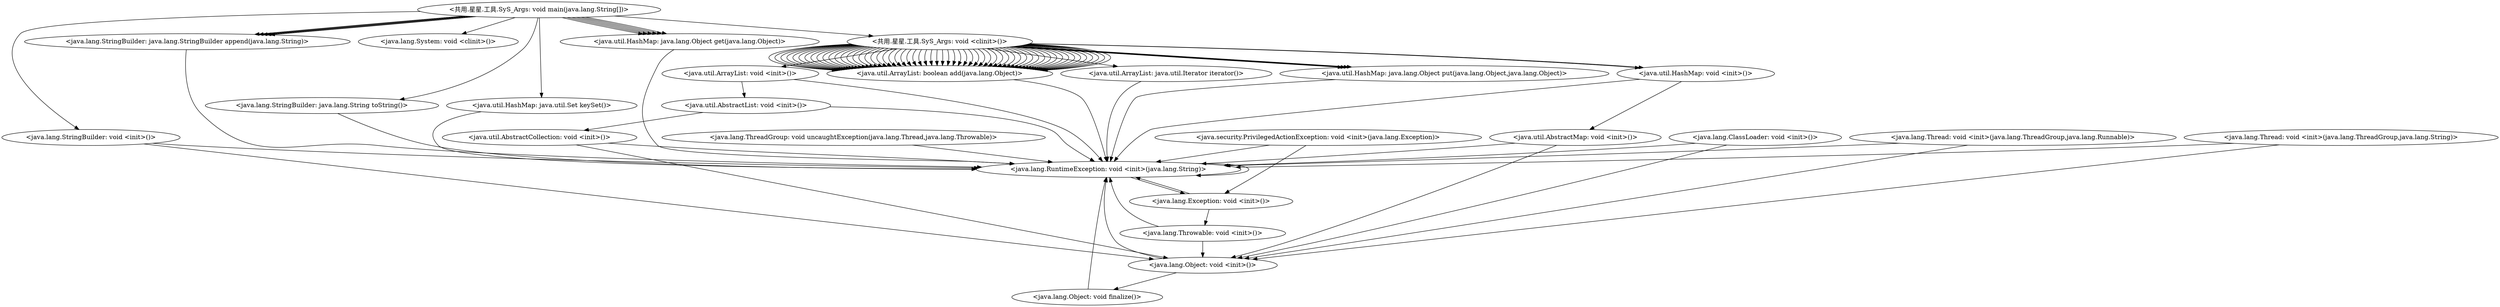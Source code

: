 digraph CallGraph {
"<共用.星星.工具.SyS_Args: void main(java.lang.String[])>" -> "<共用.星星.工具.SyS_Args: void <clinit>()>";
"<共用.星星.工具.SyS_Args: void main(java.lang.String[])>" -> "<java.lang.StringBuilder: void <init>()>";
"<共用.星星.工具.SyS_Args: void main(java.lang.String[])>" -> "<java.lang.System: void <clinit>()>";
"<共用.星星.工具.SyS_Args: void <clinit>()>" -> "<java.util.HashMap: void <init>()>";
"<共用.星星.工具.SyS_Args: void <clinit>()>" -> "<java.util.HashMap: void <init>()>";
"<共用.星星.工具.SyS_Args: void <clinit>()>" -> "<java.util.ArrayList: void <init>()>";
"<java.lang.ThreadGroup: void uncaughtException(java.lang.Thread,java.lang.Throwable)>" -> "<java.lang.RuntimeException: void <init>(java.lang.String)>";
"<java.lang.ClassLoader: void <init>()>" -> "<java.lang.Object: void <init>()>";
"<java.lang.ClassLoader: void <init>()>" -> "<java.lang.RuntimeException: void <init>(java.lang.String)>";
"<java.security.PrivilegedActionException: void <init>(java.lang.Exception)>" -> "<java.lang.Exception: void <init>()>";
"<java.security.PrivilegedActionException: void <init>(java.lang.Exception)>" -> "<java.lang.RuntimeException: void <init>(java.lang.String)>";
"<java.lang.Thread: void <init>(java.lang.ThreadGroup,java.lang.Runnable)>" -> "<java.lang.Object: void <init>()>";
"<java.lang.Thread: void <init>(java.lang.ThreadGroup,java.lang.Runnable)>" -> "<java.lang.RuntimeException: void <init>(java.lang.String)>";
"<java.lang.Thread: void <init>(java.lang.ThreadGroup,java.lang.String)>" -> "<java.lang.Object: void <init>()>";
"<java.lang.Thread: void <init>(java.lang.ThreadGroup,java.lang.String)>" -> "<java.lang.RuntimeException: void <init>(java.lang.String)>";
"<java.lang.StringBuilder: void <init>()>" -> "<java.lang.Object: void <init>()>";
"<java.lang.StringBuilder: void <init>()>" -> "<java.lang.RuntimeException: void <init>(java.lang.String)>";
"<java.util.HashMap: void <init>()>" -> "<java.util.AbstractMap: void <init>()>";
"<java.util.HashMap: void <init>()>" -> "<java.lang.RuntimeException: void <init>(java.lang.String)>";
"<java.util.ArrayList: void <init>()>" -> "<java.util.AbstractList: void <init>()>";
"<java.util.ArrayList: void <init>()>" -> "<java.lang.RuntimeException: void <init>(java.lang.String)>";
"<java.lang.RuntimeException: void <init>(java.lang.String)>" -> "<java.lang.Exception: void <init>()>";
"<java.lang.RuntimeException: void <init>(java.lang.String)>" -> "<java.lang.RuntimeException: void <init>(java.lang.String)>";
"<java.lang.Object: void <init>()>" -> "<java.lang.Object: void finalize()>";
"<java.lang.Object: void <init>()>" -> "<java.lang.RuntimeException: void <init>(java.lang.String)>";
"<java.lang.Exception: void <init>()>" -> "<java.lang.Throwable: void <init>()>";
"<java.lang.Exception: void <init>()>" -> "<java.lang.RuntimeException: void <init>(java.lang.String)>";
"<java.util.AbstractMap: void <init>()>" -> "<java.lang.Object: void <init>()>";
"<java.util.AbstractMap: void <init>()>" -> "<java.lang.RuntimeException: void <init>(java.lang.String)>";
"<java.util.AbstractList: void <init>()>" -> "<java.util.AbstractCollection: void <init>()>";
"<java.util.AbstractList: void <init>()>" -> "<java.lang.RuntimeException: void <init>(java.lang.String)>";
"<java.lang.Object: void finalize()>" -> "<java.lang.RuntimeException: void <init>(java.lang.String)>";
"<java.lang.Throwable: void <init>()>" -> "<java.lang.Object: void <init>()>";
"<java.lang.Throwable: void <init>()>" -> "<java.lang.RuntimeException: void <init>(java.lang.String)>";
"<java.util.AbstractCollection: void <init>()>" -> "<java.lang.Object: void <init>()>";
"<java.util.AbstractCollection: void <init>()>" -> "<java.lang.RuntimeException: void <init>(java.lang.String)>";
"<共用.星星.工具.SyS_Args: void <clinit>()>" -> "<java.util.ArrayList: boolean add(java.lang.Object)>";
"<共用.星星.工具.SyS_Args: void <clinit>()>" -> "<java.util.ArrayList: boolean add(java.lang.Object)>";
"<共用.星星.工具.SyS_Args: void <clinit>()>" -> "<java.util.ArrayList: boolean add(java.lang.Object)>";
"<共用.星星.工具.SyS_Args: void <clinit>()>" -> "<java.util.ArrayList: boolean add(java.lang.Object)>";
"<共用.星星.工具.SyS_Args: void <clinit>()>" -> "<java.util.ArrayList: boolean add(java.lang.Object)>";
"<共用.星星.工具.SyS_Args: void <clinit>()>" -> "<java.util.ArrayList: boolean add(java.lang.Object)>";
"<共用.星星.工具.SyS_Args: void <clinit>()>" -> "<java.util.ArrayList: boolean add(java.lang.Object)>";
"<共用.星星.工具.SyS_Args: void <clinit>()>" -> "<java.util.ArrayList: boolean add(java.lang.Object)>";
"<共用.星星.工具.SyS_Args: void <clinit>()>" -> "<java.util.ArrayList: boolean add(java.lang.Object)>";
"<共用.星星.工具.SyS_Args: void <clinit>()>" -> "<java.util.ArrayList: boolean add(java.lang.Object)>";
"<共用.星星.工具.SyS_Args: void <clinit>()>" -> "<java.util.ArrayList: boolean add(java.lang.Object)>";
"<共用.星星.工具.SyS_Args: void <clinit>()>" -> "<java.util.ArrayList: boolean add(java.lang.Object)>";
"<共用.星星.工具.SyS_Args: void <clinit>()>" -> "<java.util.ArrayList: boolean add(java.lang.Object)>";
"<共用.星星.工具.SyS_Args: void <clinit>()>" -> "<java.util.ArrayList: boolean add(java.lang.Object)>";
"<共用.星星.工具.SyS_Args: void <clinit>()>" -> "<java.util.ArrayList: boolean add(java.lang.Object)>";
"<共用.星星.工具.SyS_Args: void <clinit>()>" -> "<java.util.ArrayList: boolean add(java.lang.Object)>";
"<共用.星星.工具.SyS_Args: void <clinit>()>" -> "<java.util.ArrayList: boolean add(java.lang.Object)>";
"<共用.星星.工具.SyS_Args: void <clinit>()>" -> "<java.util.ArrayList: boolean add(java.lang.Object)>";
"<共用.星星.工具.SyS_Args: void <clinit>()>" -> "<java.util.ArrayList: boolean add(java.lang.Object)>";
"<共用.星星.工具.SyS_Args: void <clinit>()>" -> "<java.util.ArrayList: boolean add(java.lang.Object)>";
"<共用.星星.工具.SyS_Args: void <clinit>()>" -> "<java.util.ArrayList: boolean add(java.lang.Object)>";
"<共用.星星.工具.SyS_Args: void <clinit>()>" -> "<java.util.ArrayList: boolean add(java.lang.Object)>";
"<共用.星星.工具.SyS_Args: void <clinit>()>" -> "<java.util.ArrayList: boolean add(java.lang.Object)>";
"<共用.星星.工具.SyS_Args: void <clinit>()>" -> "<java.util.ArrayList: boolean add(java.lang.Object)>";
"<共用.星星.工具.SyS_Args: void <clinit>()>" -> "<java.util.ArrayList: boolean add(java.lang.Object)>";
"<共用.星星.工具.SyS_Args: void <clinit>()>" -> "<java.util.ArrayList: boolean add(java.lang.Object)>";
"<共用.星星.工具.SyS_Args: void <clinit>()>" -> "<java.util.ArrayList: boolean add(java.lang.Object)>";
"<共用.星星.工具.SyS_Args: void <clinit>()>" -> "<java.util.ArrayList: boolean add(java.lang.Object)>";
"<共用.星星.工具.SyS_Args: void <clinit>()>" -> "<java.util.ArrayList: boolean add(java.lang.Object)>";
"<共用.星星.工具.SyS_Args: void <clinit>()>" -> "<java.util.ArrayList: boolean add(java.lang.Object)>";
"<共用.星星.工具.SyS_Args: void <clinit>()>" -> "<java.util.ArrayList: boolean add(java.lang.Object)>";
"<共用.星星.工具.SyS_Args: void <clinit>()>" -> "<java.util.ArrayList: boolean add(java.lang.Object)>";
"<共用.星星.工具.SyS_Args: void <clinit>()>" -> "<java.util.ArrayList: boolean add(java.lang.Object)>";
"<共用.星星.工具.SyS_Args: void <clinit>()>" -> "<java.util.ArrayList: boolean add(java.lang.Object)>";
"<共用.星星.工具.SyS_Args: void <clinit>()>" -> "<java.util.ArrayList: boolean add(java.lang.Object)>";
"<共用.星星.工具.SyS_Args: void <clinit>()>" -> "<java.util.ArrayList: boolean add(java.lang.Object)>";
"<共用.星星.工具.SyS_Args: void <clinit>()>" -> "<java.util.ArrayList: boolean add(java.lang.Object)>";
"<共用.星星.工具.SyS_Args: void <clinit>()>" -> "<java.util.ArrayList: boolean add(java.lang.Object)>";
"<共用.星星.工具.SyS_Args: void <clinit>()>" -> "<java.util.ArrayList: boolean add(java.lang.Object)>";
"<共用.星星.工具.SyS_Args: void <clinit>()>" -> "<java.util.ArrayList: boolean add(java.lang.Object)>";
"<共用.星星.工具.SyS_Args: void <clinit>()>" -> "<java.util.ArrayList: boolean add(java.lang.Object)>";
"<共用.星星.工具.SyS_Args: void <clinit>()>" -> "<java.util.ArrayList: boolean add(java.lang.Object)>";
"<共用.星星.工具.SyS_Args: void <clinit>()>" -> "<java.util.ArrayList: boolean add(java.lang.Object)>";
"<共用.星星.工具.SyS_Args: void <clinit>()>" -> "<java.util.ArrayList: boolean add(java.lang.Object)>";
"<共用.星星.工具.SyS_Args: void <clinit>()>" -> "<java.util.ArrayList: boolean add(java.lang.Object)>";
"<共用.星星.工具.SyS_Args: void <clinit>()>" -> "<java.util.ArrayList: boolean add(java.lang.Object)>";
"<共用.星星.工具.SyS_Args: void <clinit>()>" -> "<java.util.ArrayList: boolean add(java.lang.Object)>";
"<共用.星星.工具.SyS_Args: void <clinit>()>" -> "<java.util.ArrayList: boolean add(java.lang.Object)>";
"<共用.星星.工具.SyS_Args: void <clinit>()>" -> "<java.util.ArrayList: boolean add(java.lang.Object)>";
"<共用.星星.工具.SyS_Args: void <clinit>()>" -> "<java.util.ArrayList: boolean add(java.lang.Object)>";
"<共用.星星.工具.SyS_Args: void <clinit>()>" -> "<java.util.ArrayList: boolean add(java.lang.Object)>";
"<共用.星星.工具.SyS_Args: void <clinit>()>" -> "<java.util.ArrayList: boolean add(java.lang.Object)>";
"<共用.星星.工具.SyS_Args: void <clinit>()>" -> "<java.util.ArrayList: boolean add(java.lang.Object)>";
"<共用.星星.工具.SyS_Args: void <clinit>()>" -> "<java.util.ArrayList: boolean add(java.lang.Object)>";
"<共用.星星.工具.SyS_Args: void <clinit>()>" -> "<java.util.ArrayList: boolean add(java.lang.Object)>";
"<共用.星星.工具.SyS_Args: void <clinit>()>" -> "<java.util.ArrayList: boolean add(java.lang.Object)>";
"<共用.星星.工具.SyS_Args: void <clinit>()>" -> "<java.util.ArrayList: boolean add(java.lang.Object)>";
"<共用.星星.工具.SyS_Args: void <clinit>()>" -> "<java.util.ArrayList: boolean add(java.lang.Object)>";
"<共用.星星.工具.SyS_Args: void <clinit>()>" -> "<java.util.ArrayList: java.util.Iterator iterator()>";
"<java.util.ArrayList: boolean add(java.lang.Object)>" -> "<java.lang.RuntimeException: void <init>(java.lang.String)>";
"<java.util.ArrayList: java.util.Iterator iterator()>" -> "<java.lang.RuntimeException: void <init>(java.lang.String)>";
"<共用.星星.工具.SyS_Args: void <clinit>()>" -> "<java.util.HashMap: java.lang.Object put(java.lang.Object,java.lang.Object)>";
"<共用.星星.工具.SyS_Args: void <clinit>()>" -> "<java.util.HashMap: java.lang.Object put(java.lang.Object,java.lang.Object)>";
"<共用.星星.工具.SyS_Args: void <clinit>()>" -> "<java.util.HashMap: java.lang.Object put(java.lang.Object,java.lang.Object)>";
"<java.util.HashMap: java.lang.Object put(java.lang.Object,java.lang.Object)>" -> "<java.lang.RuntimeException: void <init>(java.lang.String)>";
"<共用.星星.工具.SyS_Args: void main(java.lang.String[])>" -> "<java.lang.StringBuilder: java.lang.StringBuilder append(java.lang.String)>";
"<共用.星星.工具.SyS_Args: void main(java.lang.String[])>" -> "<java.lang.StringBuilder: java.lang.StringBuilder append(java.lang.String)>";
"<共用.星星.工具.SyS_Args: void main(java.lang.String[])>" -> "<java.lang.StringBuilder: java.lang.StringBuilder append(java.lang.String)>";
"<共用.星星.工具.SyS_Args: void main(java.lang.String[])>" -> "<java.lang.StringBuilder: java.lang.StringBuilder append(java.lang.String)>";
"<共用.星星.工具.SyS_Args: void main(java.lang.String[])>" -> "<java.lang.StringBuilder: java.lang.StringBuilder append(java.lang.String)>";
"<共用.星星.工具.SyS_Args: void main(java.lang.String[])>" -> "<java.lang.StringBuilder: java.lang.String toString()>";
"<java.lang.StringBuilder: java.lang.StringBuilder append(java.lang.String)>" -> "<java.lang.RuntimeException: void <init>(java.lang.String)>";
"<java.lang.StringBuilder: java.lang.String toString()>" -> "<java.lang.RuntimeException: void <init>(java.lang.String)>";
"<共用.星星.工具.SyS_Args: void <clinit>()>" -> "<java.util.HashMap: java.lang.Object put(java.lang.Object,java.lang.Object)>";
"<共用.星星.工具.SyS_Args: void main(java.lang.String[])>" -> "<java.util.HashMap: java.util.Set keySet()>";
"<共用.星星.工具.SyS_Args: void main(java.lang.String[])>" -> "<java.util.HashMap: java.lang.Object get(java.lang.Object)>";
"<共用.星星.工具.SyS_Args: void main(java.lang.String[])>" -> "<java.util.HashMap: java.lang.Object get(java.lang.Object)>";
"<共用.星星.工具.SyS_Args: void main(java.lang.String[])>" -> "<java.util.HashMap: java.lang.Object get(java.lang.Object)>";
"<共用.星星.工具.SyS_Args: void main(java.lang.String[])>" -> "<java.util.HashMap: java.lang.Object get(java.lang.Object)>";
"<共用.星星.工具.SyS_Args: void main(java.lang.String[])>" -> "<java.util.HashMap: java.lang.Object get(java.lang.Object)>";
"<共用.星星.工具.SyS_Args: void main(java.lang.String[])>" -> "<java.util.HashMap: java.lang.Object get(java.lang.Object)>";
"<java.util.HashMap: java.util.Set keySet()>" -> "<java.lang.RuntimeException: void <init>(java.lang.String)>";
"<java.util.HashMap: java.lang.Object get(java.lang.Object)>" -> "<java.lang.RuntimeException: void <init>(java.lang.String)>";
}

